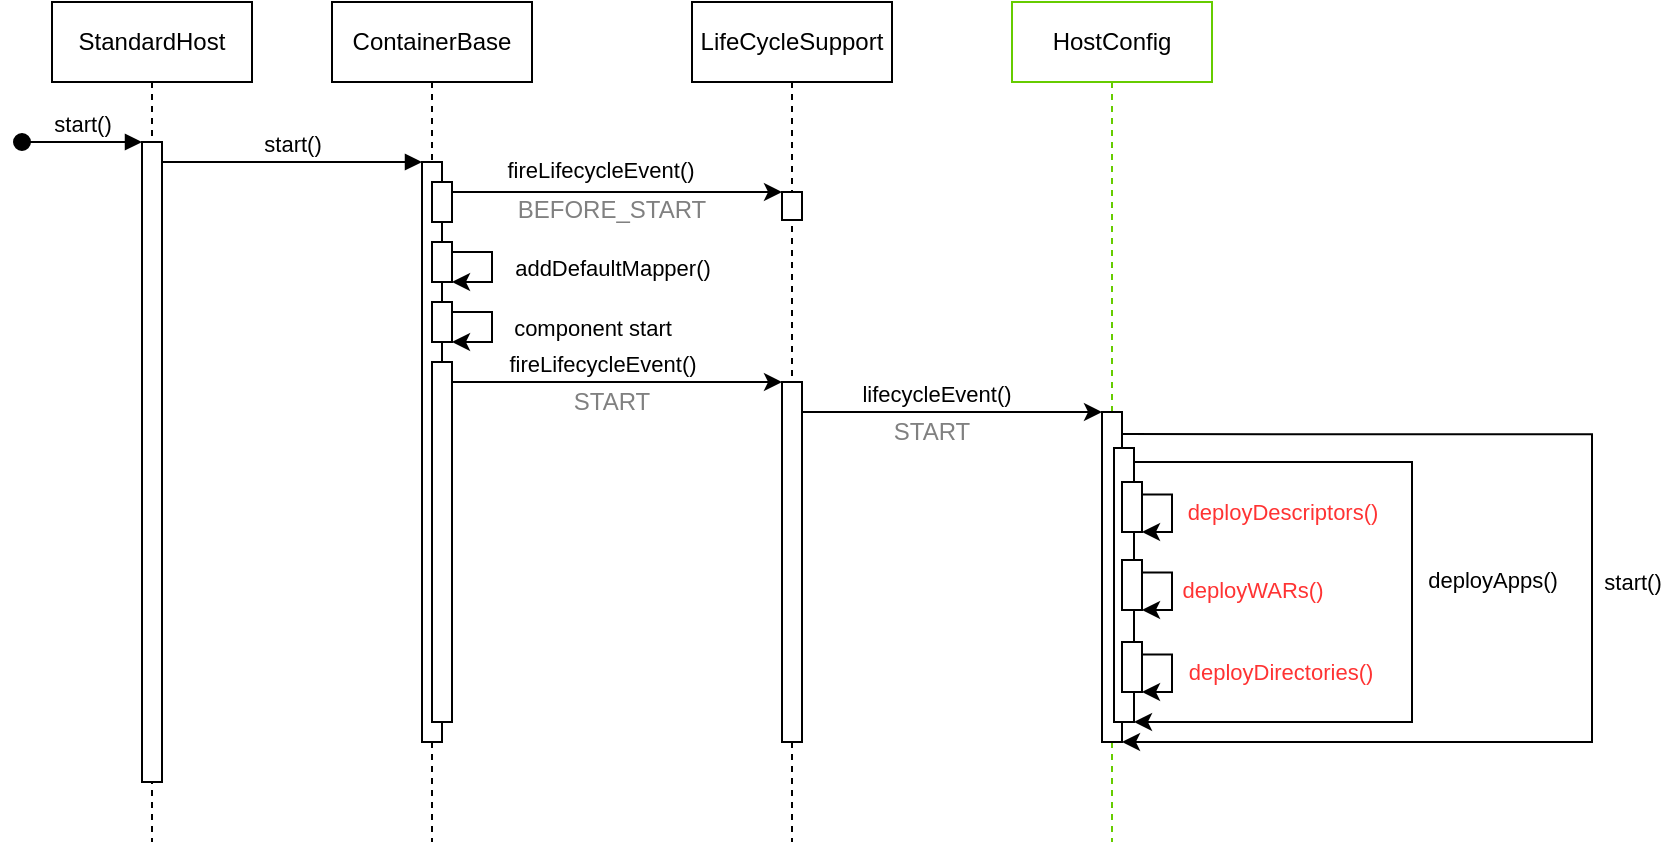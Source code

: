 <mxfile version="21.7.4" type="github">
  <diagram name="Page-1" id="2YBvvXClWsGukQMizWep">
    <mxGraphModel dx="1050" dy="574" grid="1" gridSize="10" guides="1" tooltips="1" connect="1" arrows="1" fold="1" page="1" pageScale="1" pageWidth="850" pageHeight="1100" math="0" shadow="0">
      <root>
        <mxCell id="0" />
        <mxCell id="1" parent="0" />
        <mxCell id="aM9ryv3xv72pqoxQDRHE-1" value="StandardHost" style="shape=umlLifeline;perimeter=lifelinePerimeter;whiteSpace=wrap;html=1;container=0;dropTarget=0;collapsible=0;recursiveResize=0;outlineConnect=0;portConstraint=eastwest;newEdgeStyle={&quot;edgeStyle&quot;:&quot;elbowEdgeStyle&quot;,&quot;elbow&quot;:&quot;vertical&quot;,&quot;curved&quot;:0,&quot;rounded&quot;:0};" parent="1" vertex="1">
          <mxGeometry x="40" y="40" width="100" height="420" as="geometry" />
        </mxCell>
        <mxCell id="aM9ryv3xv72pqoxQDRHE-2" value="" style="html=1;points=[];perimeter=orthogonalPerimeter;outlineConnect=0;targetShapes=umlLifeline;portConstraint=eastwest;newEdgeStyle={&quot;edgeStyle&quot;:&quot;elbowEdgeStyle&quot;,&quot;elbow&quot;:&quot;vertical&quot;,&quot;curved&quot;:0,&quot;rounded&quot;:0};" parent="aM9ryv3xv72pqoxQDRHE-1" vertex="1">
          <mxGeometry x="45" y="70" width="10" height="320" as="geometry" />
        </mxCell>
        <mxCell id="aM9ryv3xv72pqoxQDRHE-3" value="start()" style="html=1;verticalAlign=bottom;startArrow=oval;endArrow=block;startSize=8;edgeStyle=elbowEdgeStyle;elbow=vertical;curved=0;rounded=0;" parent="aM9ryv3xv72pqoxQDRHE-1" target="aM9ryv3xv72pqoxQDRHE-2" edge="1">
          <mxGeometry relative="1" as="geometry">
            <mxPoint x="-15" y="70" as="sourcePoint" />
          </mxGeometry>
        </mxCell>
        <mxCell id="aM9ryv3xv72pqoxQDRHE-5" value="ContainerBase" style="shape=umlLifeline;perimeter=lifelinePerimeter;whiteSpace=wrap;html=1;container=0;dropTarget=0;collapsible=0;recursiveResize=0;outlineConnect=0;portConstraint=eastwest;newEdgeStyle={&quot;edgeStyle&quot;:&quot;elbowEdgeStyle&quot;,&quot;elbow&quot;:&quot;vertical&quot;,&quot;curved&quot;:0,&quot;rounded&quot;:0};" parent="1" vertex="1">
          <mxGeometry x="180" y="40" width="100" height="420" as="geometry" />
        </mxCell>
        <mxCell id="aM9ryv3xv72pqoxQDRHE-6" value="" style="html=1;points=[];perimeter=orthogonalPerimeter;outlineConnect=0;targetShapes=umlLifeline;portConstraint=eastwest;newEdgeStyle={&quot;edgeStyle&quot;:&quot;elbowEdgeStyle&quot;,&quot;elbow&quot;:&quot;vertical&quot;,&quot;curved&quot;:0,&quot;rounded&quot;:0};" parent="aM9ryv3xv72pqoxQDRHE-5" vertex="1">
          <mxGeometry x="45" y="80" width="10" height="290" as="geometry" />
        </mxCell>
        <mxCell id="aM9ryv3xv72pqoxQDRHE-7" value="start()" style="html=1;verticalAlign=bottom;endArrow=block;edgeStyle=elbowEdgeStyle;elbow=vertical;curved=0;rounded=0;" parent="1" source="aM9ryv3xv72pqoxQDRHE-2" target="aM9ryv3xv72pqoxQDRHE-6" edge="1">
          <mxGeometry relative="1" as="geometry">
            <mxPoint x="195" y="130" as="sourcePoint" />
            <Array as="points">
              <mxPoint x="180" y="120" />
            </Array>
          </mxGeometry>
        </mxCell>
        <mxCell id="zCtJC7dWSNxz6uXg2cMZ-6" value="LifeCycleSupport" style="shape=umlLifeline;perimeter=lifelinePerimeter;whiteSpace=wrap;html=1;container=0;dropTarget=0;collapsible=0;recursiveResize=0;outlineConnect=0;portConstraint=eastwest;newEdgeStyle={&quot;edgeStyle&quot;:&quot;elbowEdgeStyle&quot;,&quot;elbow&quot;:&quot;vertical&quot;,&quot;curved&quot;:0,&quot;rounded&quot;:0};" vertex="1" parent="1">
          <mxGeometry x="360" y="40" width="100" height="420" as="geometry" />
        </mxCell>
        <mxCell id="zCtJC7dWSNxz6uXg2cMZ-42" style="edgeStyle=orthogonalEdgeStyle;rounded=0;orthogonalLoop=1;jettySize=auto;html=1;exitX=1;exitY=0.25;exitDx=0;exitDy=0;entryX=0;entryY=0;entryDx=0;entryDy=0;" edge="1" parent="1" source="zCtJC7dWSNxz6uXg2cMZ-9" target="zCtJC7dWSNxz6uXg2cMZ-31">
          <mxGeometry relative="1" as="geometry">
            <Array as="points">
              <mxPoint x="320" y="135" />
              <mxPoint x="320" y="135" />
            </Array>
          </mxGeometry>
        </mxCell>
        <mxCell id="zCtJC7dWSNxz6uXg2cMZ-43" value="fireLifecycleEvent()" style="edgeLabel;html=1;align=center;verticalAlign=middle;resizable=0;points=[];" vertex="1" connectable="0" parent="zCtJC7dWSNxz6uXg2cMZ-42">
          <mxGeometry x="-0.106" y="1" relative="1" as="geometry">
            <mxPoint y="-10" as="offset" />
          </mxGeometry>
        </mxCell>
        <mxCell id="zCtJC7dWSNxz6uXg2cMZ-9" value="" style="rounded=0;whiteSpace=wrap;html=1;" vertex="1" parent="1">
          <mxGeometry x="230" y="130" width="10" height="20" as="geometry" />
        </mxCell>
        <mxCell id="zCtJC7dWSNxz6uXg2cMZ-17" value="&lt;font color=&quot;#808080&quot;&gt;BEFORE_START&lt;/font&gt;" style="text;html=1;strokeColor=none;fillColor=none;align=center;verticalAlign=middle;whiteSpace=wrap;rounded=0;" vertex="1" parent="1">
          <mxGeometry x="270" y="134" width="100" height="20" as="geometry" />
        </mxCell>
        <mxCell id="zCtJC7dWSNxz6uXg2cMZ-20" value="" style="rounded=0;whiteSpace=wrap;html=1;" vertex="1" parent="1">
          <mxGeometry x="230" y="160" width="10" height="20" as="geometry" />
        </mxCell>
        <mxCell id="zCtJC7dWSNxz6uXg2cMZ-21" style="edgeStyle=orthogonalEdgeStyle;rounded=0;orthogonalLoop=1;jettySize=auto;html=1;exitX=1;exitY=0.25;exitDx=0;exitDy=0;" edge="1" parent="1" source="zCtJC7dWSNxz6uXg2cMZ-20">
          <mxGeometry relative="1" as="geometry">
            <mxPoint x="240" y="160" as="sourcePoint" />
            <mxPoint x="240" y="180" as="targetPoint" />
            <Array as="points">
              <mxPoint x="260" y="165" />
              <mxPoint x="260" y="180" />
            </Array>
          </mxGeometry>
        </mxCell>
        <mxCell id="zCtJC7dWSNxz6uXg2cMZ-22" value="addDefaultMapper()" style="edgeLabel;html=1;align=center;verticalAlign=middle;resizable=0;points=[];" vertex="1" connectable="0" parent="zCtJC7dWSNxz6uXg2cMZ-21">
          <mxGeometry x="-0.032" y="-1" relative="1" as="geometry">
            <mxPoint x="61" y="1" as="offset" />
          </mxGeometry>
        </mxCell>
        <mxCell id="zCtJC7dWSNxz6uXg2cMZ-23" value="" style="rounded=0;whiteSpace=wrap;html=1;" vertex="1" parent="1">
          <mxGeometry x="230" y="190" width="10" height="20" as="geometry" />
        </mxCell>
        <mxCell id="zCtJC7dWSNxz6uXg2cMZ-25" style="edgeStyle=orthogonalEdgeStyle;rounded=0;orthogonalLoop=1;jettySize=auto;html=1;exitX=1;exitY=0.25;exitDx=0;exitDy=0;entryX=1;entryY=1;entryDx=0;entryDy=0;" edge="1" parent="1" source="zCtJC7dWSNxz6uXg2cMZ-23" target="zCtJC7dWSNxz6uXg2cMZ-23">
          <mxGeometry relative="1" as="geometry">
            <Array as="points">
              <mxPoint x="260" y="195" />
              <mxPoint x="260" y="210" />
            </Array>
          </mxGeometry>
        </mxCell>
        <mxCell id="zCtJC7dWSNxz6uXg2cMZ-26" value="component start" style="edgeLabel;html=1;align=center;verticalAlign=middle;resizable=0;points=[];" vertex="1" connectable="0" parent="zCtJC7dWSNxz6uXg2cMZ-25">
          <mxGeometry x="-0.062" relative="1" as="geometry">
            <mxPoint x="50" y="2" as="offset" />
          </mxGeometry>
        </mxCell>
        <mxCell id="zCtJC7dWSNxz6uXg2cMZ-30" style="edgeStyle=orthogonalEdgeStyle;rounded=0;orthogonalLoop=1;jettySize=auto;html=1;exitX=1;exitY=0.25;exitDx=0;exitDy=0;entryX=0;entryY=0;entryDx=0;entryDy=0;" edge="1" parent="1" source="zCtJC7dWSNxz6uXg2cMZ-27" target="zCtJC7dWSNxz6uXg2cMZ-29">
          <mxGeometry relative="1" as="geometry">
            <Array as="points">
              <mxPoint x="360" y="230" />
              <mxPoint x="360" y="230" />
            </Array>
          </mxGeometry>
        </mxCell>
        <mxCell id="zCtJC7dWSNxz6uXg2cMZ-35" value="fireLifecycleEvent()" style="edgeLabel;html=1;align=center;verticalAlign=middle;resizable=0;points=[];" vertex="1" connectable="0" parent="zCtJC7dWSNxz6uXg2cMZ-30">
          <mxGeometry x="-0.129" relative="1" as="geometry">
            <mxPoint x="23" y="-9" as="offset" />
          </mxGeometry>
        </mxCell>
        <mxCell id="zCtJC7dWSNxz6uXg2cMZ-27" value="" style="rounded=0;whiteSpace=wrap;html=1;" vertex="1" parent="1">
          <mxGeometry x="230" y="220" width="10" height="180" as="geometry" />
        </mxCell>
        <mxCell id="zCtJC7dWSNxz6uXg2cMZ-40" style="edgeStyle=orthogonalEdgeStyle;rounded=0;orthogonalLoop=1;jettySize=auto;html=1;exitX=1;exitY=0.25;exitDx=0;exitDy=0;entryX=0;entryY=0;entryDx=0;entryDy=0;" edge="1" parent="1" source="zCtJC7dWSNxz6uXg2cMZ-29" target="zCtJC7dWSNxz6uXg2cMZ-39">
          <mxGeometry relative="1" as="geometry">
            <Array as="points">
              <mxPoint x="520" y="245" />
              <mxPoint x="520" y="245" />
            </Array>
          </mxGeometry>
        </mxCell>
        <mxCell id="zCtJC7dWSNxz6uXg2cMZ-41" value="lifecycleEvent()" style="edgeLabel;html=1;align=center;verticalAlign=middle;resizable=0;points=[];" vertex="1" connectable="0" parent="zCtJC7dWSNxz6uXg2cMZ-40">
          <mxGeometry x="-0.08" y="1" relative="1" as="geometry">
            <mxPoint x="14" y="-8" as="offset" />
          </mxGeometry>
        </mxCell>
        <mxCell id="zCtJC7dWSNxz6uXg2cMZ-29" value="" style="rounded=0;whiteSpace=wrap;html=1;" vertex="1" parent="1">
          <mxGeometry x="405" y="230" width="10" height="180" as="geometry" />
        </mxCell>
        <mxCell id="zCtJC7dWSNxz6uXg2cMZ-31" value="" style="rounded=0;whiteSpace=wrap;html=1;" vertex="1" parent="1">
          <mxGeometry x="405" y="135" width="10" height="14" as="geometry" />
        </mxCell>
        <mxCell id="zCtJC7dWSNxz6uXg2cMZ-36" value="&lt;font color=&quot;#808080&quot;&gt;START&lt;/font&gt;" style="text;html=1;strokeColor=none;fillColor=none;align=center;verticalAlign=middle;whiteSpace=wrap;rounded=0;" vertex="1" parent="1">
          <mxGeometry x="270" y="230" width="100" height="20" as="geometry" />
        </mxCell>
        <mxCell id="zCtJC7dWSNxz6uXg2cMZ-37" value="HostConfig" style="shape=umlLifeline;perimeter=lifelinePerimeter;whiteSpace=wrap;html=1;container=0;dropTarget=0;collapsible=0;recursiveResize=0;outlineConnect=0;portConstraint=eastwest;newEdgeStyle={&quot;edgeStyle&quot;:&quot;elbowEdgeStyle&quot;,&quot;elbow&quot;:&quot;vertical&quot;,&quot;curved&quot;:0,&quot;rounded&quot;:0};strokeColor=#66CC00;" vertex="1" parent="1">
          <mxGeometry x="520" y="40" width="100" height="420" as="geometry" />
        </mxCell>
        <mxCell id="zCtJC7dWSNxz6uXg2cMZ-53" style="edgeStyle=orthogonalEdgeStyle;rounded=0;orthogonalLoop=1;jettySize=auto;html=1;exitX=1.041;exitY=0.067;exitDx=0;exitDy=0;entryX=1;entryY=1;entryDx=0;entryDy=0;exitPerimeter=0;" edge="1" parent="1" source="zCtJC7dWSNxz6uXg2cMZ-39" target="zCtJC7dWSNxz6uXg2cMZ-39">
          <mxGeometry relative="1" as="geometry">
            <mxPoint x="630" y="280" as="targetPoint" />
            <Array as="points">
              <mxPoint x="810" y="256" />
              <mxPoint x="810" y="410" />
            </Array>
          </mxGeometry>
        </mxCell>
        <mxCell id="zCtJC7dWSNxz6uXg2cMZ-61" value="start()" style="edgeLabel;html=1;align=center;verticalAlign=middle;resizable=0;points=[];" vertex="1" connectable="0" parent="zCtJC7dWSNxz6uXg2cMZ-53">
          <mxGeometry x="-0.028" relative="1" as="geometry">
            <mxPoint x="20" y="5" as="offset" />
          </mxGeometry>
        </mxCell>
        <mxCell id="zCtJC7dWSNxz6uXg2cMZ-39" value="" style="rounded=0;whiteSpace=wrap;html=1;" vertex="1" parent="1">
          <mxGeometry x="565" y="245" width="10" height="165" as="geometry" />
        </mxCell>
        <mxCell id="zCtJC7dWSNxz6uXg2cMZ-44" value="&lt;font color=&quot;#808080&quot;&gt;START&lt;/font&gt;" style="text;html=1;strokeColor=none;fillColor=none;align=center;verticalAlign=middle;whiteSpace=wrap;rounded=0;" vertex="1" parent="1">
          <mxGeometry x="430" y="245" width="100" height="20" as="geometry" />
        </mxCell>
        <mxCell id="zCtJC7dWSNxz6uXg2cMZ-45" value="" style="rounded=0;whiteSpace=wrap;html=1;" vertex="1" parent="1">
          <mxGeometry x="571" y="263" width="10" height="137" as="geometry" />
        </mxCell>
        <mxCell id="zCtJC7dWSNxz6uXg2cMZ-49" value="" style="rounded=0;whiteSpace=wrap;html=1;" vertex="1" parent="1">
          <mxGeometry x="575" y="280" width="10" height="25" as="geometry" />
        </mxCell>
        <mxCell id="zCtJC7dWSNxz6uXg2cMZ-54" style="edgeStyle=orthogonalEdgeStyle;rounded=0;orthogonalLoop=1;jettySize=auto;html=1;entryX=1;entryY=1;entryDx=0;entryDy=0;" edge="1" parent="1" target="zCtJC7dWSNxz6uXg2cMZ-45">
          <mxGeometry relative="1" as="geometry">
            <mxPoint x="581" y="270" as="sourcePoint" />
            <Array as="points">
              <mxPoint x="720" y="270" />
              <mxPoint x="720" y="400" />
            </Array>
          </mxGeometry>
        </mxCell>
        <mxCell id="zCtJC7dWSNxz6uXg2cMZ-63" value="deployApps()" style="edgeLabel;html=1;align=center;verticalAlign=middle;resizable=0;points=[];" vertex="1" connectable="0" parent="zCtJC7dWSNxz6uXg2cMZ-54">
          <mxGeometry x="-0.045" y="-1" relative="1" as="geometry">
            <mxPoint x="41" y="3" as="offset" />
          </mxGeometry>
        </mxCell>
        <mxCell id="zCtJC7dWSNxz6uXg2cMZ-55" style="edgeStyle=orthogonalEdgeStyle;rounded=0;orthogonalLoop=1;jettySize=auto;html=1;exitX=1;exitY=0.25;exitDx=0;exitDy=0;entryX=1;entryY=1;entryDx=0;entryDy=0;" edge="1" parent="1" source="zCtJC7dWSNxz6uXg2cMZ-49" target="zCtJC7dWSNxz6uXg2cMZ-49">
          <mxGeometry relative="1" as="geometry">
            <Array as="points">
              <mxPoint x="600" y="286" />
              <mxPoint x="600" y="305" />
            </Array>
          </mxGeometry>
        </mxCell>
        <mxCell id="zCtJC7dWSNxz6uXg2cMZ-65" value="&lt;font color=&quot;#ff3333&quot;&gt;deployDescriptors()&lt;/font&gt;" style="edgeLabel;html=1;align=center;verticalAlign=middle;resizable=0;points=[];" vertex="1" connectable="0" parent="zCtJC7dWSNxz6uXg2cMZ-55">
          <mxGeometry x="-0.019" relative="1" as="geometry">
            <mxPoint x="55" y="-1" as="offset" />
          </mxGeometry>
        </mxCell>
        <mxCell id="zCtJC7dWSNxz6uXg2cMZ-56" value="" style="rounded=0;whiteSpace=wrap;html=1;" vertex="1" parent="1">
          <mxGeometry x="575" y="319" width="10" height="25" as="geometry" />
        </mxCell>
        <mxCell id="zCtJC7dWSNxz6uXg2cMZ-57" style="edgeStyle=orthogonalEdgeStyle;rounded=0;orthogonalLoop=1;jettySize=auto;html=1;exitX=1;exitY=0.25;exitDx=0;exitDy=0;entryX=1;entryY=1;entryDx=0;entryDy=0;" edge="1" parent="1" source="zCtJC7dWSNxz6uXg2cMZ-56" target="zCtJC7dWSNxz6uXg2cMZ-56">
          <mxGeometry relative="1" as="geometry">
            <Array as="points">
              <mxPoint x="600" y="325" />
              <mxPoint x="600" y="344" />
            </Array>
          </mxGeometry>
        </mxCell>
        <mxCell id="zCtJC7dWSNxz6uXg2cMZ-66" value="&lt;font color=&quot;#ff3333&quot;&gt;deployWARs()&lt;/font&gt;" style="edgeLabel;html=1;align=center;verticalAlign=middle;resizable=0;points=[];" vertex="1" connectable="0" parent="zCtJC7dWSNxz6uXg2cMZ-57">
          <mxGeometry x="-0.043" y="-1" relative="1" as="geometry">
            <mxPoint x="41" as="offset" />
          </mxGeometry>
        </mxCell>
        <mxCell id="zCtJC7dWSNxz6uXg2cMZ-58" value="" style="rounded=0;whiteSpace=wrap;html=1;" vertex="1" parent="1">
          <mxGeometry x="575" y="360" width="10" height="25" as="geometry" />
        </mxCell>
        <mxCell id="zCtJC7dWSNxz6uXg2cMZ-59" style="edgeStyle=orthogonalEdgeStyle;rounded=0;orthogonalLoop=1;jettySize=auto;html=1;exitX=1;exitY=0.25;exitDx=0;exitDy=0;entryX=1;entryY=1;entryDx=0;entryDy=0;" edge="1" parent="1" source="zCtJC7dWSNxz6uXg2cMZ-58" target="zCtJC7dWSNxz6uXg2cMZ-58">
          <mxGeometry relative="1" as="geometry">
            <Array as="points">
              <mxPoint x="600" y="366" />
              <mxPoint x="600" y="385" />
            </Array>
          </mxGeometry>
        </mxCell>
        <mxCell id="zCtJC7dWSNxz6uXg2cMZ-67" value="&lt;font color=&quot;#ff3333&quot;&gt;deployDirectories()&lt;/font&gt;" style="edgeLabel;html=1;align=center;verticalAlign=middle;resizable=0;points=[];" vertex="1" connectable="0" parent="zCtJC7dWSNxz6uXg2cMZ-59">
          <mxGeometry x="-0.085" y="-1" relative="1" as="geometry">
            <mxPoint x="55" y="1" as="offset" />
          </mxGeometry>
        </mxCell>
      </root>
    </mxGraphModel>
  </diagram>
</mxfile>
